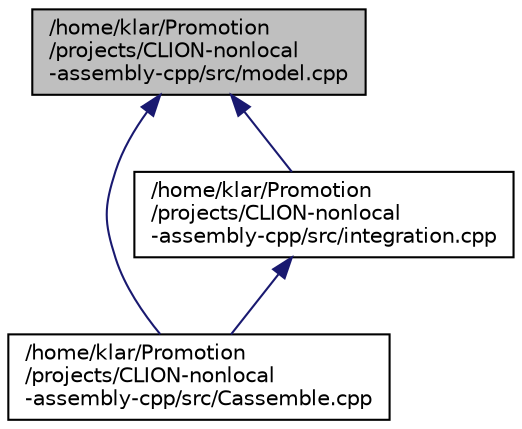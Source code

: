 digraph "/home/klar/Promotion/projects/CLION-nonlocal-assembly-cpp/src/model.cpp"
{
  edge [fontname="Helvetica",fontsize="10",labelfontname="Helvetica",labelfontsize="10"];
  node [fontname="Helvetica",fontsize="10",shape=record];
  Node2 [label="/home/klar/Promotion\l/projects/CLION-nonlocal\l-assembly-cpp/src/model.cpp",height=0.2,width=0.4,color="black", fillcolor="grey75", style="filled", fontcolor="black"];
  Node2 -> Node3 [dir="back",color="midnightblue",fontsize="10",style="solid",fontname="Helvetica"];
  Node3 [label="/home/klar/Promotion\l/projects/CLION-nonlocal\l-assembly-cpp/src/Cassemble.cpp",height=0.2,width=0.4,color="black", fillcolor="white", style="filled",URL="$_cassemble_8cpp.html"];
  Node2 -> Node4 [dir="back",color="midnightblue",fontsize="10",style="solid",fontname="Helvetica"];
  Node4 [label="/home/klar/Promotion\l/projects/CLION-nonlocal\l-assembly-cpp/src/integration.cpp",height=0.2,width=0.4,color="black", fillcolor="white", style="filled",URL="$integration_8cpp.html"];
  Node4 -> Node3 [dir="back",color="midnightblue",fontsize="10",style="solid",fontname="Helvetica"];
}
